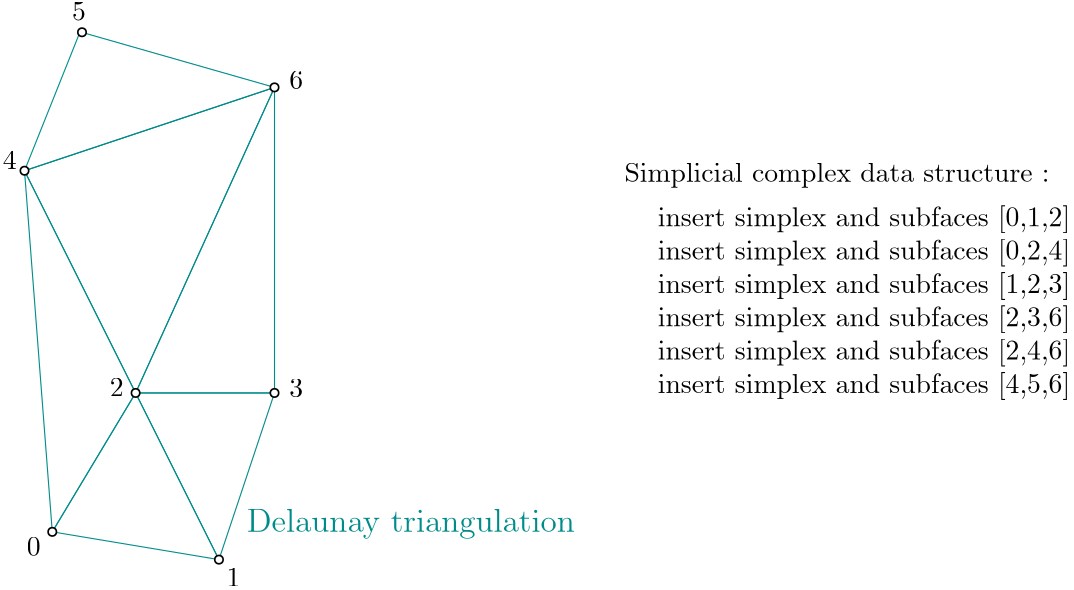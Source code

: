 <?xml version="1.0"?>
<!DOCTYPE ipe SYSTEM "ipe.dtd">
<ipe version="70107" creator="Ipe 7.1.10">
<info created="D:20150603143945" modified="D:20160921180211"/>
<ipestyle name="basic">
<symbol name="arrow/arc(spx)">
<path stroke="sym-stroke" fill="sym-stroke" pen="sym-pen">
0 0 m
-1 0.333 l
-1 -0.333 l
h
</path>
</symbol>
<symbol name="arrow/farc(spx)">
<path stroke="sym-stroke" fill="white" pen="sym-pen">
0 0 m
-1 0.333 l
-1 -0.333 l
h
</path>
</symbol>
<symbol name="mark/circle(sx)" transformations="translations">
<path fill="sym-stroke">
0.6 0 0 0.6 0 0 e
0.4 0 0 0.4 0 0 e
</path>
</symbol>
<symbol name="mark/disk(sx)" transformations="translations">
<path fill="sym-stroke">
0.6 0 0 0.6 0 0 e
</path>
</symbol>
<symbol name="mark/fdisk(sfx)" transformations="translations">
<group>
<path fill="sym-fill">
0.5 0 0 0.5 0 0 e
</path>
<path fill="sym-stroke" fillrule="eofill">
0.6 0 0 0.6 0 0 e
0.4 0 0 0.4 0 0 e
</path>
</group>
</symbol>
<symbol name="mark/box(sx)" transformations="translations">
<path fill="sym-stroke" fillrule="eofill">
-0.6 -0.6 m
0.6 -0.6 l
0.6 0.6 l
-0.6 0.6 l
h
-0.4 -0.4 m
0.4 -0.4 l
0.4 0.4 l
-0.4 0.4 l
h
</path>
</symbol>
<symbol name="mark/square(sx)" transformations="translations">
<path fill="sym-stroke">
-0.6 -0.6 m
0.6 -0.6 l
0.6 0.6 l
-0.6 0.6 l
h
</path>
</symbol>
<symbol name="mark/fsquare(sfx)" transformations="translations">
<group>
<path fill="sym-fill">
-0.5 -0.5 m
0.5 -0.5 l
0.5 0.5 l
-0.5 0.5 l
h
</path>
<path fill="sym-stroke" fillrule="eofill">
-0.6 -0.6 m
0.6 -0.6 l
0.6 0.6 l
-0.6 0.6 l
h
-0.4 -0.4 m
0.4 -0.4 l
0.4 0.4 l
-0.4 0.4 l
h
</path>
</group>
</symbol>
<symbol name="mark/cross(sx)" transformations="translations">
<group>
<path fill="sym-stroke">
-0.43 -0.57 m
0.57 0.43 l
0.43 0.57 l
-0.57 -0.43 l
h
</path>
<path fill="sym-stroke">
-0.43 0.57 m
0.57 -0.43 l
0.43 -0.57 l
-0.57 0.43 l
h
</path>
</group>
</symbol>
<symbol name="arrow/fnormal(spx)">
<path stroke="sym-stroke" fill="white" pen="sym-pen">
0 0 m
-1 0.333 l
-1 -0.333 l
h
</path>
</symbol>
<symbol name="arrow/pointed(spx)">
<path stroke="sym-stroke" fill="sym-stroke" pen="sym-pen">
0 0 m
-1 0.333 l
-0.8 0 l
-1 -0.333 l
h
</path>
</symbol>
<symbol name="arrow/fpointed(spx)">
<path stroke="sym-stroke" fill="white" pen="sym-pen">
0 0 m
-1 0.333 l
-0.8 0 l
-1 -0.333 l
h
</path>
</symbol>
<symbol name="arrow/linear(spx)">
<path stroke="sym-stroke" pen="sym-pen">
-1 0.333 m
0 0 l
-1 -0.333 l
</path>
</symbol>
<symbol name="arrow/fdouble(spx)">
<path stroke="sym-stroke" fill="white" pen="sym-pen">
0 0 m
-1 0.333 l
-1 -0.333 l
h
-1 0 m
-2 0.333 l
-2 -0.333 l
h
</path>
</symbol>
<symbol name="arrow/double(spx)">
<path stroke="sym-stroke" fill="sym-stroke" pen="sym-pen">
0 0 m
-1 0.333 l
-1 -0.333 l
h
-1 0 m
-2 0.333 l
-2 -0.333 l
h
</path>
</symbol>
<pen name="heavier" value="0.8"/>
<pen name="fat" value="1.2"/>
<pen name="ultrafat" value="2"/>
<symbolsize name="large" value="5"/>
<symbolsize name="small" value="2"/>
<symbolsize name="tiny" value="1.1"/>
<arrowsize name="large" value="10"/>
<arrowsize name="small" value="5"/>
<arrowsize name="tiny" value="3"/>
<color name="red" value="1 0 0"/>
<color name="green" value="0 1 0"/>
<color name="blue" value="0 0 1"/>
<color name="yellow" value="1 1 0"/>
<color name="orange" value="1 0.647 0"/>
<color name="gold" value="1 0.843 0"/>
<color name="purple" value="0.627 0.125 0.941"/>
<color name="gray" value="0.745"/>
<color name="brown" value="0.647 0.165 0.165"/>
<color name="navy" value="0 0 0.502"/>
<color name="pink" value="1 0.753 0.796"/>
<color name="seagreen" value="0.18 0.545 0.341"/>
<color name="turquoise" value="0.251 0.878 0.816"/>
<color name="violet" value="0.933 0.51 0.933"/>
<color name="darkblue" value="0 0 0.545"/>
<color name="darkcyan" value="0 0.545 0.545"/>
<color name="darkgray" value="0.663"/>
<color name="darkgreen" value="0 0.392 0"/>
<color name="darkmagenta" value="0.545 0 0.545"/>
<color name="darkorange" value="1 0.549 0"/>
<color name="darkred" value="0.545 0 0"/>
<color name="lightblue" value="0.678 0.847 0.902"/>
<color name="lightcyan" value="0.878 1 1"/>
<color name="lightgray" value="0.827"/>
<color name="lightgreen" value="0.565 0.933 0.565"/>
<color name="lightyellow" value="1 1 0.878"/>
<dashstyle name="dashed" value="[4] 0"/>
<dashstyle name="dotted" value="[1 3] 0"/>
<dashstyle name="dash dotted" value="[4 2 1 2] 0"/>
<dashstyle name="dash dot dotted" value="[4 2 1 2 1 2] 0"/>
<textsize name="large" value="\large"/>
<textsize name="small" value="\small"/>
<textsize name="tiny" value="\tiny"/>
<textsize name="Large" value="\Large"/>
<textsize name="LARGE" value="\LARGE"/>
<textsize name="huge" value="\huge"/>
<textsize name="Huge" value="\Huge"/>
<textsize name="footnote" value="\footnotesize"/>
<textstyle name="center" begin="\begin{center}" end="\end{center}"/>
<textstyle name="itemize" begin="\begin{itemize}" end="\end{itemize}"/>
<textstyle name="item" begin="\begin{itemize}\item{}" end="\end{itemize}"/>
<gridsize name="4 pts" value="4"/>
<gridsize name="8 pts (~3 mm)" value="8"/>
<gridsize name="16 pts (~6 mm)" value="16"/>
<gridsize name="32 pts (~12 mm)" value="32"/>
<gridsize name="10 pts (~3.5 mm)" value="10"/>
<gridsize name="20 pts (~7 mm)" value="20"/>
<gridsize name="14 pts (~5 mm)" value="14"/>
<gridsize name="28 pts (~10 mm)" value="28"/>
<gridsize name="56 pts (~20 mm)" value="56"/>
<anglesize name="90 deg" value="90"/>
<anglesize name="60 deg" value="60"/>
<anglesize name="45 deg" value="45"/>
<anglesize name="30 deg" value="30"/>
<anglesize name="22.5 deg" value="22.5"/>
<tiling name="falling" angle="-60" step="4" width="1"/>
<tiling name="rising" angle="30" step="4" width="1"/>
</ipestyle>
<page>
<layer name="alpha"/>
<view layers="alpha" active="alpha"/>
<path layer="alpha" matrix="1 0 0 1 -240 0" stroke="darkcyan">
320 580 m
350 520 l
290 530 l
320 580 l
320 580 l
</path>
<path matrix="1 0 0 1 -240 0" stroke="darkcyan">
320 580 m
280 660 l
290 530 l
320 580 l
320 580 l
</path>
<path matrix="1 0 0 1 -240 0" stroke="darkcyan">
320 580 m
370 580 l
350 520 l
320 580 l
</path>
<text matrix="1 0 0 1 -260 0" transformations="translations" pos="380 530" stroke="darkcyan" type="label" width="118.196" height="8.307" depth="2.32" valign="baseline" size="large">Delaunay triangulation</text>
<text matrix="1 0 0 1 -242.155 -3.50128" transformations="translations" pos="282.952 524.893" stroke="black" type="label" width="4.981" height="6.42" depth="0" valign="baseline">0</text>
<text matrix="1 0 0 1 -240 0" transformations="translations" pos="352.708 510.349" stroke="black" type="label" width="4.981" height="6.42" depth="0" valign="baseline">1</text>
<text matrix="1 0 0 1 -240 0" transformations="translations" pos="310.693 578.759" stroke="black" type="label" width="4.981" height="6.42" depth="0" valign="baseline">2</text>
<text matrix="1 0 0 1 -240 0" transformations="translations" pos="375.332 578.49" stroke="black" type="label" width="4.981" height="6.42" depth="0" valign="baseline">3</text>
<text matrix="1 0 0 1 -240 0" transformations="translations" pos="272.179 660.635" stroke="black" type="label" width="4.981" height="6.42" depth="0" valign="baseline">4</text>
<text matrix="1 0 0 1 -239.3 -10.1537" transformations="translations" pos="296.419 724.197" stroke="black" type="label" width="4.981" height="6.42" depth="0" valign="baseline">5</text>
<text matrix="1 0 0 1 -240 0" transformations="translations" pos="375.332 689.453" stroke="black" type="label" width="4.981" height="6.42" depth="0" valign="baseline">6</text>
<path matrix="1 0 0 1 -240 0" stroke="darkcyan">
280 660 m
300 710 l
370 690 l
280 660 l
</path>
<path matrix="1 0 0 1 -240 0" stroke="darkcyan">
320 580 m
370 690 l
370 580 l
320 580 l
</path>
<path matrix="1 0 0 1 -240 0" stroke="darkcyan">
280 660 m
370 690 l
320 580 l
280 660 l
</path>
<text matrix="1 0 0 1 76 36" transformations="translations" pos="180 620" stroke="black" type="label" width="153.148" height="6.926" depth="1.93" valign="baseline">Simplicial complex data structure :</text>
<use matrix="1 0 0 1 -239.3 -10.1537" name="mark/fdisk(sfx)" pos="300 720" size="normal" stroke="black" fill="white"/>
<use matrix="1 0 0 1 -240 0" name="mark/fdisk(sfx)" pos="370 690" size="normal" stroke="black" fill="white"/>
<use matrix="1 0 0 1 -240 0" name="mark/fdisk(sfx)" pos="280 660" size="normal" stroke="black" fill="white"/>
<use matrix="1 0 0 1 -240 0" name="mark/fdisk(sfx)" pos="320 580" size="normal" stroke="black" fill="white"/>
<use matrix="1 0 0 1 -240 0" name="mark/fdisk(sfx)" pos="370 580" size="normal" stroke="black" fill="white"/>
<use matrix="1 0 0 1 -240 0" name="mark/fdisk(sfx)" pos="350 520" size="normal" stroke="black" fill="white"/>
<use matrix="1 0 0 1 -240 0" name="mark/fdisk(sfx)" pos="290 530" size="normal" stroke="black" fill="white"/>
<text matrix="1 0 0 1 -20 -32" transformations="translations" pos="288 672" stroke="black" type="label" width="148.582" height="7.473" depth="2.49" valign="baseline">insert simplex and subfaces [0,1,2]</text>
<text matrix="1 0 0 1 -20 -56" transformations="translations" pos="288 672" stroke="black" type="label" width="148.582" height="7.473" depth="2.49" valign="baseline">insert simplex and subfaces [1,2,3]</text>
<text matrix="1 0 0 1 -20 -44" transformations="translations" pos="288 672" stroke="black" type="label" width="148.582" height="7.473" depth="2.49" valign="baseline">insert simplex and subfaces [0,2,4]</text>
<text matrix="1 0 0 1 -20 -68" transformations="translations" pos="288 672" stroke="black" type="label" width="148.582" height="7.473" depth="2.49" valign="baseline">insert simplex and subfaces [2,3,6]</text>
<text matrix="1 0 0 1 -20 -80" transformations="translations" pos="288 672" stroke="black" type="label" width="148.582" height="7.473" depth="2.49" valign="baseline">insert simplex and subfaces [2,4,6]</text>
<text matrix="1 0 0 1 -20 -92" transformations="translations" pos="288 672" stroke="black" type="label" width="148.582" height="7.473" depth="2.49" valign="baseline">insert simplex and subfaces [4,5,6]</text>
</page>
</ipe>
